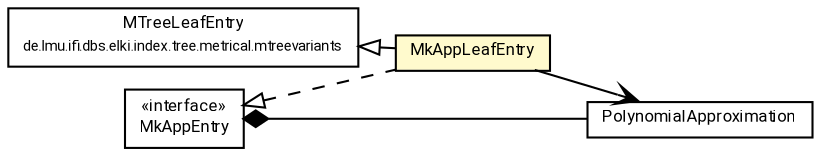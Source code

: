 #!/usr/local/bin/dot
#
# Class diagram 
# Generated by UMLGraph version R5_7_2-60-g0e99a6 (http://www.spinellis.gr/umlgraph/)
#

digraph G {
	graph [fontnames="svg"]
	edge [fontname="Roboto",fontsize=7,labelfontname="Roboto",labelfontsize=7,color="black"];
	node [fontname="Roboto",fontcolor="black",fontsize=8,shape=plaintext,margin=0,width=0,height=0];
	nodesep=0.15;
	ranksep=0.25;
	rankdir=LR;
	// de.lmu.ifi.dbs.elki.index.tree.metrical.mtreevariants.MTreeLeafEntry
	c7016545 [label=<<table title="de.lmu.ifi.dbs.elki.index.tree.metrical.mtreevariants.MTreeLeafEntry" border="0" cellborder="1" cellspacing="0" cellpadding="2" href="../../MTreeLeafEntry.html" target="_parent">
		<tr><td><table border="0" cellspacing="0" cellpadding="1">
		<tr><td align="center" balign="center"> <font face="Roboto">MTreeLeafEntry</font> </td></tr>
		<tr><td align="center" balign="center"> <font face="Roboto" point-size="7.0">de.lmu.ifi.dbs.elki.index.tree.metrical.mtreevariants</font> </td></tr>
		</table></td></tr>
		</table>>, URL="../../MTreeLeafEntry.html"];
	// de.lmu.ifi.dbs.elki.index.tree.metrical.mtreevariants.mktrees.mkapp.MkAppEntry
	c7016562 [label=<<table title="de.lmu.ifi.dbs.elki.index.tree.metrical.mtreevariants.mktrees.mkapp.MkAppEntry" border="0" cellborder="1" cellspacing="0" cellpadding="2" href="MkAppEntry.html" target="_parent">
		<tr><td><table border="0" cellspacing="0" cellpadding="1">
		<tr><td align="center" balign="center"> &#171;interface&#187; </td></tr>
		<tr><td align="center" balign="center"> <font face="Roboto">MkAppEntry</font> </td></tr>
		</table></td></tr>
		</table>>, URL="MkAppEntry.html"];
	// de.lmu.ifi.dbs.elki.index.tree.metrical.mtreevariants.mktrees.mkapp.MkAppLeafEntry
	c7016565 [label=<<table title="de.lmu.ifi.dbs.elki.index.tree.metrical.mtreevariants.mktrees.mkapp.MkAppLeafEntry" border="0" cellborder="1" cellspacing="0" cellpadding="2" bgcolor="lemonChiffon" href="MkAppLeafEntry.html" target="_parent">
		<tr><td><table border="0" cellspacing="0" cellpadding="1">
		<tr><td align="center" balign="center"> <font face="Roboto">MkAppLeafEntry</font> </td></tr>
		</table></td></tr>
		</table>>, URL="MkAppLeafEntry.html"];
	// de.lmu.ifi.dbs.elki.index.tree.metrical.mtreevariants.mktrees.mkapp.PolynomialApproximation
	c7016570 [label=<<table title="de.lmu.ifi.dbs.elki.index.tree.metrical.mtreevariants.mktrees.mkapp.PolynomialApproximation" border="0" cellborder="1" cellspacing="0" cellpadding="2" href="PolynomialApproximation.html" target="_parent">
		<tr><td><table border="0" cellspacing="0" cellpadding="1">
		<tr><td align="center" balign="center"> <font face="Roboto">PolynomialApproximation</font> </td></tr>
		</table></td></tr>
		</table>>, URL="PolynomialApproximation.html"];
	// de.lmu.ifi.dbs.elki.index.tree.metrical.mtreevariants.mktrees.mkapp.MkAppEntry composed de.lmu.ifi.dbs.elki.index.tree.metrical.mtreevariants.mktrees.mkapp.PolynomialApproximation
	c7016562 -> c7016570 [arrowhead=none,arrowtail=diamond,dir=back,weight=6];
	// de.lmu.ifi.dbs.elki.index.tree.metrical.mtreevariants.mktrees.mkapp.MkAppLeafEntry extends de.lmu.ifi.dbs.elki.index.tree.metrical.mtreevariants.MTreeLeafEntry
	c7016545 -> c7016565 [arrowtail=empty,dir=back,weight=10];
	// de.lmu.ifi.dbs.elki.index.tree.metrical.mtreevariants.mktrees.mkapp.MkAppLeafEntry implements de.lmu.ifi.dbs.elki.index.tree.metrical.mtreevariants.mktrees.mkapp.MkAppEntry
	c7016562 -> c7016565 [arrowtail=empty,style=dashed,dir=back,weight=9];
	// de.lmu.ifi.dbs.elki.index.tree.metrical.mtreevariants.mktrees.mkapp.MkAppLeafEntry navassoc de.lmu.ifi.dbs.elki.index.tree.metrical.mtreevariants.mktrees.mkapp.PolynomialApproximation
	c7016565 -> c7016570 [arrowhead=open,weight=1];
}

